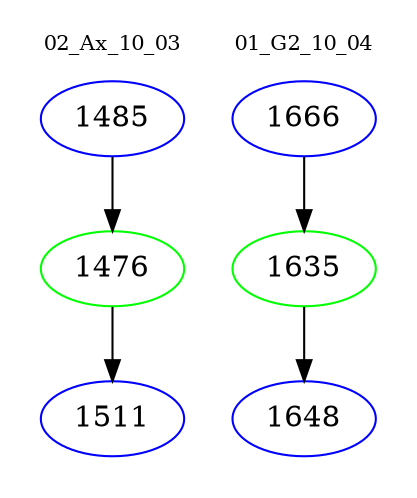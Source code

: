 digraph{
subgraph cluster_0 {
color = white
label = "02_Ax_10_03";
fontsize=10;
T0_1485 [label="1485", color="blue"]
T0_1485 -> T0_1476 [color="black"]
T0_1476 [label="1476", color="green"]
T0_1476 -> T0_1511 [color="black"]
T0_1511 [label="1511", color="blue"]
}
subgraph cluster_1 {
color = white
label = "01_G2_10_04";
fontsize=10;
T1_1666 [label="1666", color="blue"]
T1_1666 -> T1_1635 [color="black"]
T1_1635 [label="1635", color="green"]
T1_1635 -> T1_1648 [color="black"]
T1_1648 [label="1648", color="blue"]
}
}

